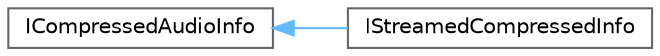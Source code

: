 digraph "Graphical Class Hierarchy"
{
 // INTERACTIVE_SVG=YES
 // LATEX_PDF_SIZE
  bgcolor="transparent";
  edge [fontname=Helvetica,fontsize=10,labelfontname=Helvetica,labelfontsize=10];
  node [fontname=Helvetica,fontsize=10,shape=box,height=0.2,width=0.4];
  rankdir="LR";
  Node0 [id="Node000000",label="ICompressedAudioInfo",height=0.2,width=0.4,color="grey40", fillcolor="white", style="filled",URL="$d8/da6/classICompressedAudioInfo.html",tooltip="Interface class to decompress various types of audio data."];
  Node0 -> Node1 [id="edge5355_Node000000_Node000001",dir="back",color="steelblue1",style="solid",tooltip=" "];
  Node1 [id="Node000001",label="IStreamedCompressedInfo",height=0.2,width=0.4,color="grey40", fillcolor="white", style="filled",URL="$d2/df9/classIStreamedCompressedInfo.html",tooltip="Default implementation of a streamed compressed audio format."];
}
